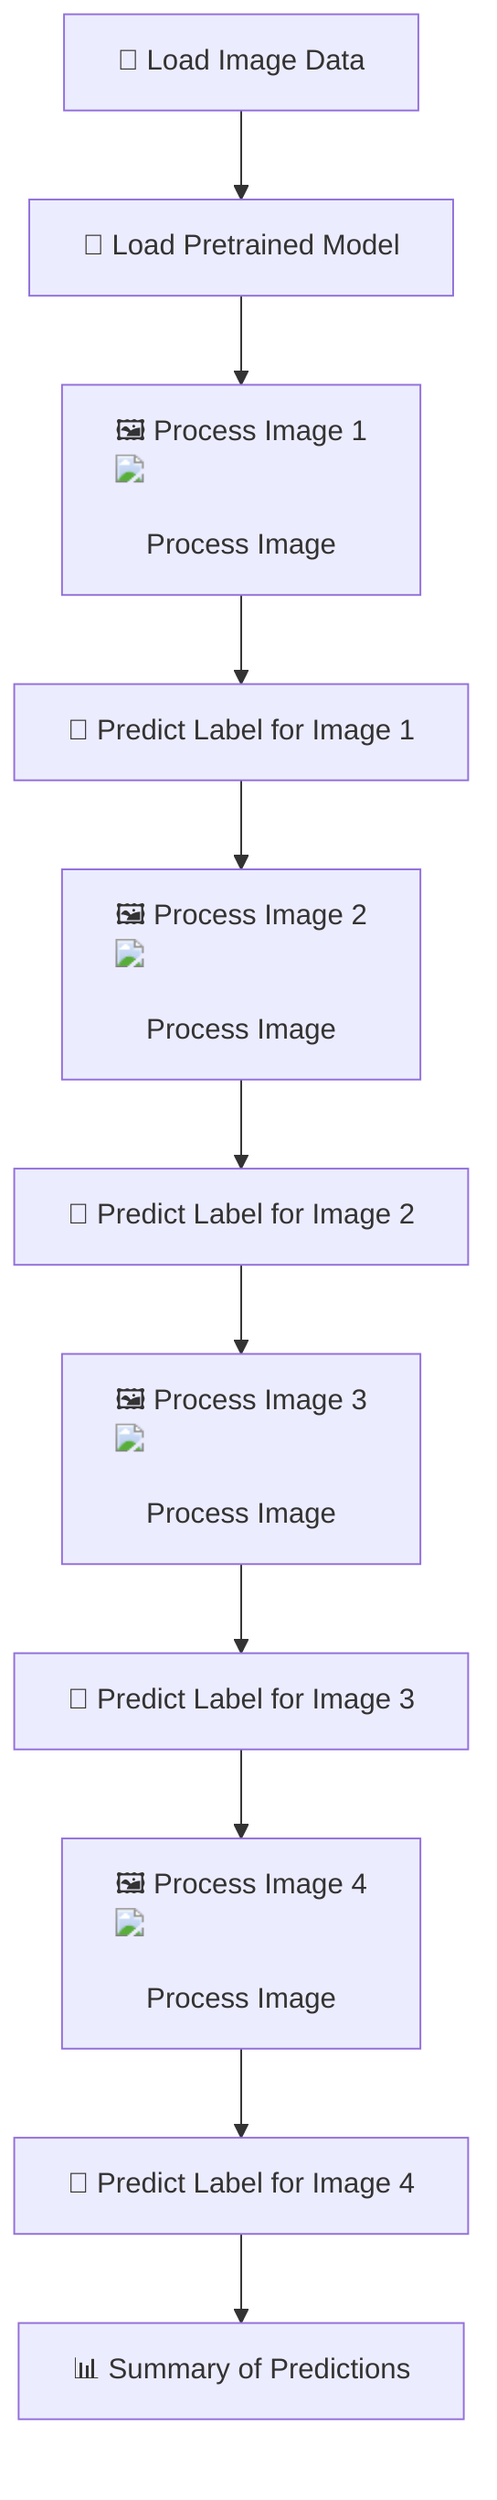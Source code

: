 flowchart TD
    A["📁 Load Image Data"] --> B["🧠 Load Pretrained Model"]
    B --> C["🖼️ Process Image 1 <img src='dummy_plots/image_template.svg'/> <br/> Process Image"]
    C --> D["🔮 Predict Label for Image 1"]
    
    D --> E["🖼️ Process Image 2 <img src='dummy_plots/image_template.svg'/> <br/> Process Image"]
    E --> F["🔮 Predict Label for Image 2"]
    
    F --> G["🖼️ Process Image 3 <img src='dummy_plots/image_template.svg'/> <br/> Process Image"]
    G --> H["🔮 Predict Label for Image 3"]
    
    H --> I["🖼️ Process Image 4 <img src='dummy_plots/image_template.svg'/> <br/> Process Image"]
    I --> J["🔮 Predict Label for Image 4"]
    
    J --> K["📊 Summary of Predictions"]
